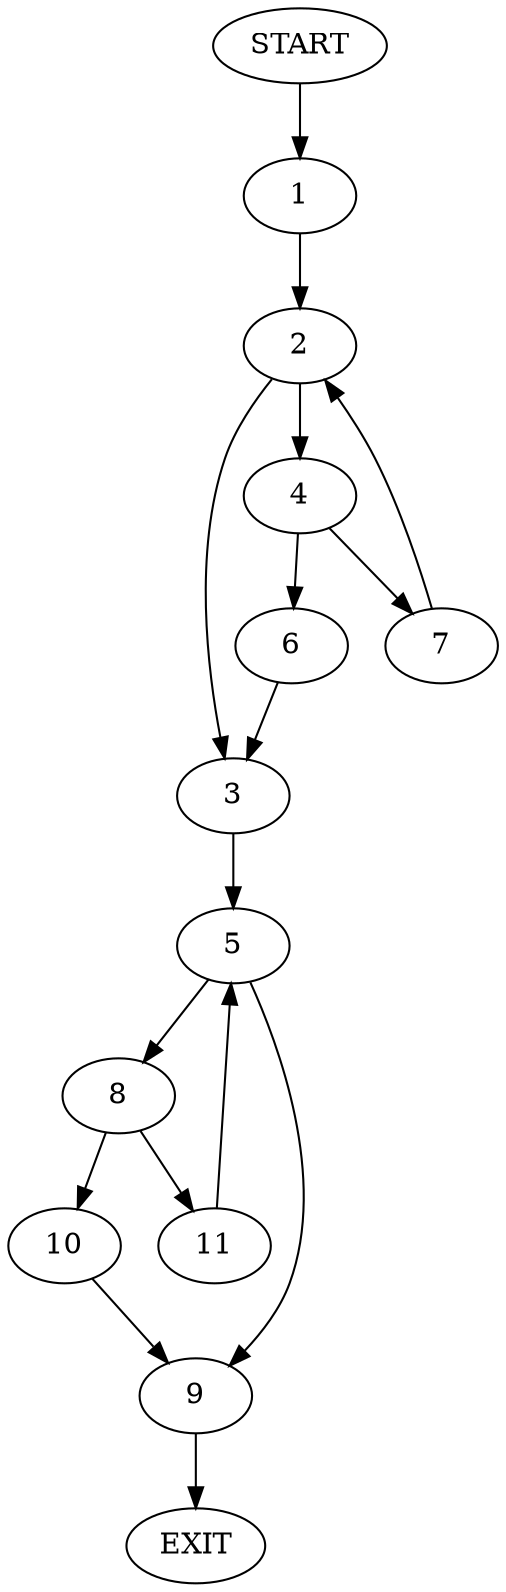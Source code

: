 digraph {
0 [label="START"]
12 [label="EXIT"]
0 -> 1
1 -> 2
2 -> 3
2 -> 4
3 -> 5
4 -> 6
4 -> 7
6 -> 3
7 -> 2
5 -> 8
5 -> 9
8 -> 10
8 -> 11
9 -> 12
10 -> 9
11 -> 5
}
